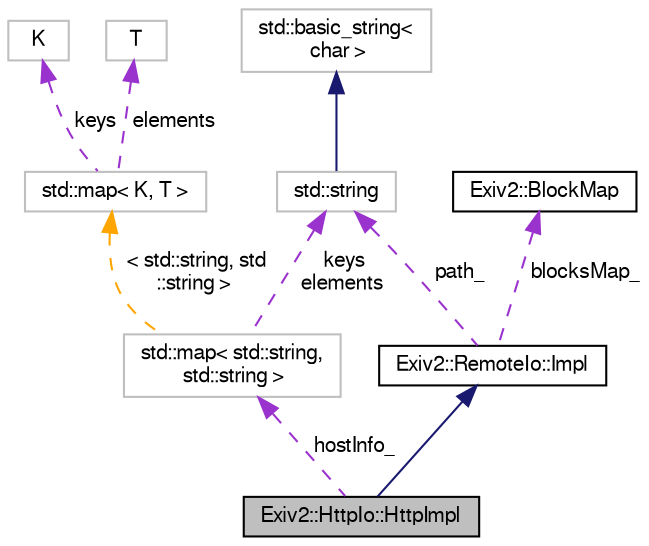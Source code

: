 digraph "Exiv2::HttpIo::HttpImpl"
{
  edge [fontname="FreeSans",fontsize="10",labelfontname="FreeSans",labelfontsize="10"];
  node [fontname="FreeSans",fontsize="10",shape=record];
  Node1 [label="Exiv2::HttpIo::HttpImpl",height=0.2,width=0.4,color="black", fillcolor="grey75", style="filled" fontcolor="black"];
  Node2 -> Node1 [dir="back",color="midnightblue",fontsize="10",style="solid",fontname="FreeSans"];
  Node2 [label="Exiv2::RemoteIo::Impl",height=0.2,width=0.4,color="black", fillcolor="white", style="filled",URL="$classExiv2_1_1RemoteIo_1_1Impl.html",tooltip="Internal Pimpl abstract structure of class RemoteIo. "];
  Node3 -> Node2 [dir="back",color="darkorchid3",fontsize="10",style="dashed",label=" path_" ,fontname="FreeSans"];
  Node3 [label="std::string",height=0.2,width=0.4,color="grey75", fillcolor="white", style="filled",tooltip="STL class. "];
  Node4 -> Node3 [dir="back",color="midnightblue",fontsize="10",style="solid",fontname="FreeSans"];
  Node4 [label="std::basic_string\<\l char \>",height=0.2,width=0.4,color="grey75", fillcolor="white", style="filled",tooltip="STL class. "];
  Node5 -> Node2 [dir="back",color="darkorchid3",fontsize="10",style="dashed",label=" blocksMap_" ,fontname="FreeSans"];
  Node5 [label="Exiv2::BlockMap",height=0.2,width=0.4,color="black", fillcolor="white", style="filled",URL="$classExiv2_1_1BlockMap.html"];
  Node6 -> Node1 [dir="back",color="darkorchid3",fontsize="10",style="dashed",label=" hostInfo_" ,fontname="FreeSans"];
  Node6 [label="std::map\< std::string,\l std::string \>",height=0.2,width=0.4,color="grey75", fillcolor="white", style="filled"];
  Node3 -> Node6 [dir="back",color="darkorchid3",fontsize="10",style="dashed",label=" keys\nelements" ,fontname="FreeSans"];
  Node7 -> Node6 [dir="back",color="orange",fontsize="10",style="dashed",label=" \< std::string, std\l::string \>" ,fontname="FreeSans"];
  Node7 [label="std::map\< K, T \>",height=0.2,width=0.4,color="grey75", fillcolor="white", style="filled",tooltip="STL class. "];
  Node8 -> Node7 [dir="back",color="darkorchid3",fontsize="10",style="dashed",label=" keys" ,fontname="FreeSans"];
  Node8 [label="K",height=0.2,width=0.4,color="grey75", fillcolor="white", style="filled"];
  Node9 -> Node7 [dir="back",color="darkorchid3",fontsize="10",style="dashed",label=" elements" ,fontname="FreeSans"];
  Node9 [label="T",height=0.2,width=0.4,color="grey75", fillcolor="white", style="filled"];
}

